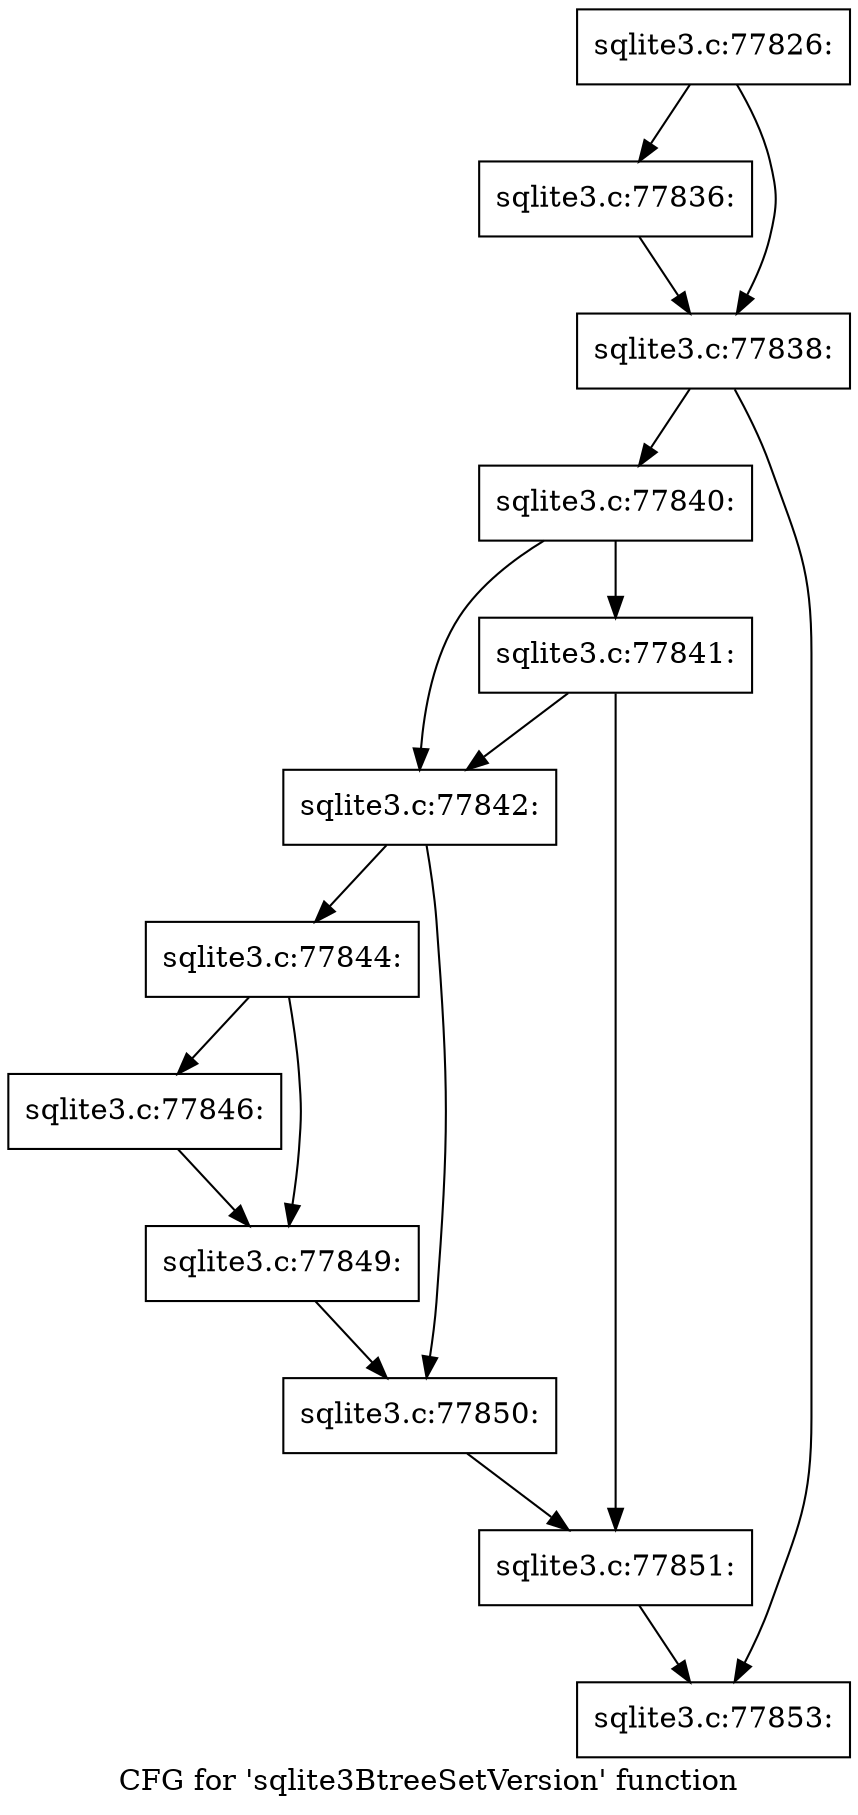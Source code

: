 digraph "CFG for 'sqlite3BtreeSetVersion' function" {
	label="CFG for 'sqlite3BtreeSetVersion' function";

	Node0x55c0f7204440 [shape=record,label="{sqlite3.c:77826:}"];
	Node0x55c0f7204440 -> Node0x55c0f709e660;
	Node0x55c0f7204440 -> Node0x55c0f709e6b0;
	Node0x55c0f709e660 [shape=record,label="{sqlite3.c:77836:}"];
	Node0x55c0f709e660 -> Node0x55c0f709e6b0;
	Node0x55c0f709e6b0 [shape=record,label="{sqlite3.c:77838:}"];
	Node0x55c0f709e6b0 -> Node0x55c0f709f1e0;
	Node0x55c0f709e6b0 -> Node0x55c0f709f230;
	Node0x55c0f709f1e0 [shape=record,label="{sqlite3.c:77840:}"];
	Node0x55c0f709f1e0 -> Node0x55c0f69559f0;
	Node0x55c0f709f1e0 -> Node0x55c0f6955a90;
	Node0x55c0f6955a90 [shape=record,label="{sqlite3.c:77841:}"];
	Node0x55c0f6955a90 -> Node0x55c0f69559f0;
	Node0x55c0f6955a90 -> Node0x55c0f6955a40;
	Node0x55c0f69559f0 [shape=record,label="{sqlite3.c:77842:}"];
	Node0x55c0f69559f0 -> Node0x55c0f6956960;
	Node0x55c0f69559f0 -> Node0x55c0f69569b0;
	Node0x55c0f6956960 [shape=record,label="{sqlite3.c:77844:}"];
	Node0x55c0f6956960 -> Node0x55c0f6957270;
	Node0x55c0f6956960 -> Node0x55c0f69572c0;
	Node0x55c0f6957270 [shape=record,label="{sqlite3.c:77846:}"];
	Node0x55c0f6957270 -> Node0x55c0f69572c0;
	Node0x55c0f69572c0 [shape=record,label="{sqlite3.c:77849:}"];
	Node0x55c0f69572c0 -> Node0x55c0f69569b0;
	Node0x55c0f69569b0 [shape=record,label="{sqlite3.c:77850:}"];
	Node0x55c0f69569b0 -> Node0x55c0f6955a40;
	Node0x55c0f6955a40 [shape=record,label="{sqlite3.c:77851:}"];
	Node0x55c0f6955a40 -> Node0x55c0f709f230;
	Node0x55c0f709f230 [shape=record,label="{sqlite3.c:77853:}"];
}
